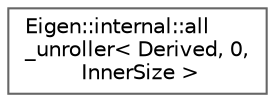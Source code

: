 digraph "Graphical Class Hierarchy"
{
 // LATEX_PDF_SIZE
  bgcolor="transparent";
  edge [fontname=Helvetica,fontsize=10,labelfontname=Helvetica,labelfontsize=10];
  node [fontname=Helvetica,fontsize=10,shape=box,height=0.2,width=0.4];
  rankdir="LR";
  Node0 [id="Node000000",label="Eigen::internal::all\l_unroller\< Derived, 0,\l InnerSize \>",height=0.2,width=0.4,color="grey40", fillcolor="white", style="filled",URL="$structEigen_1_1internal_1_1all__unroller_3_01Derived_00_010_00_01InnerSize_01_4.html",tooltip=" "];
}
